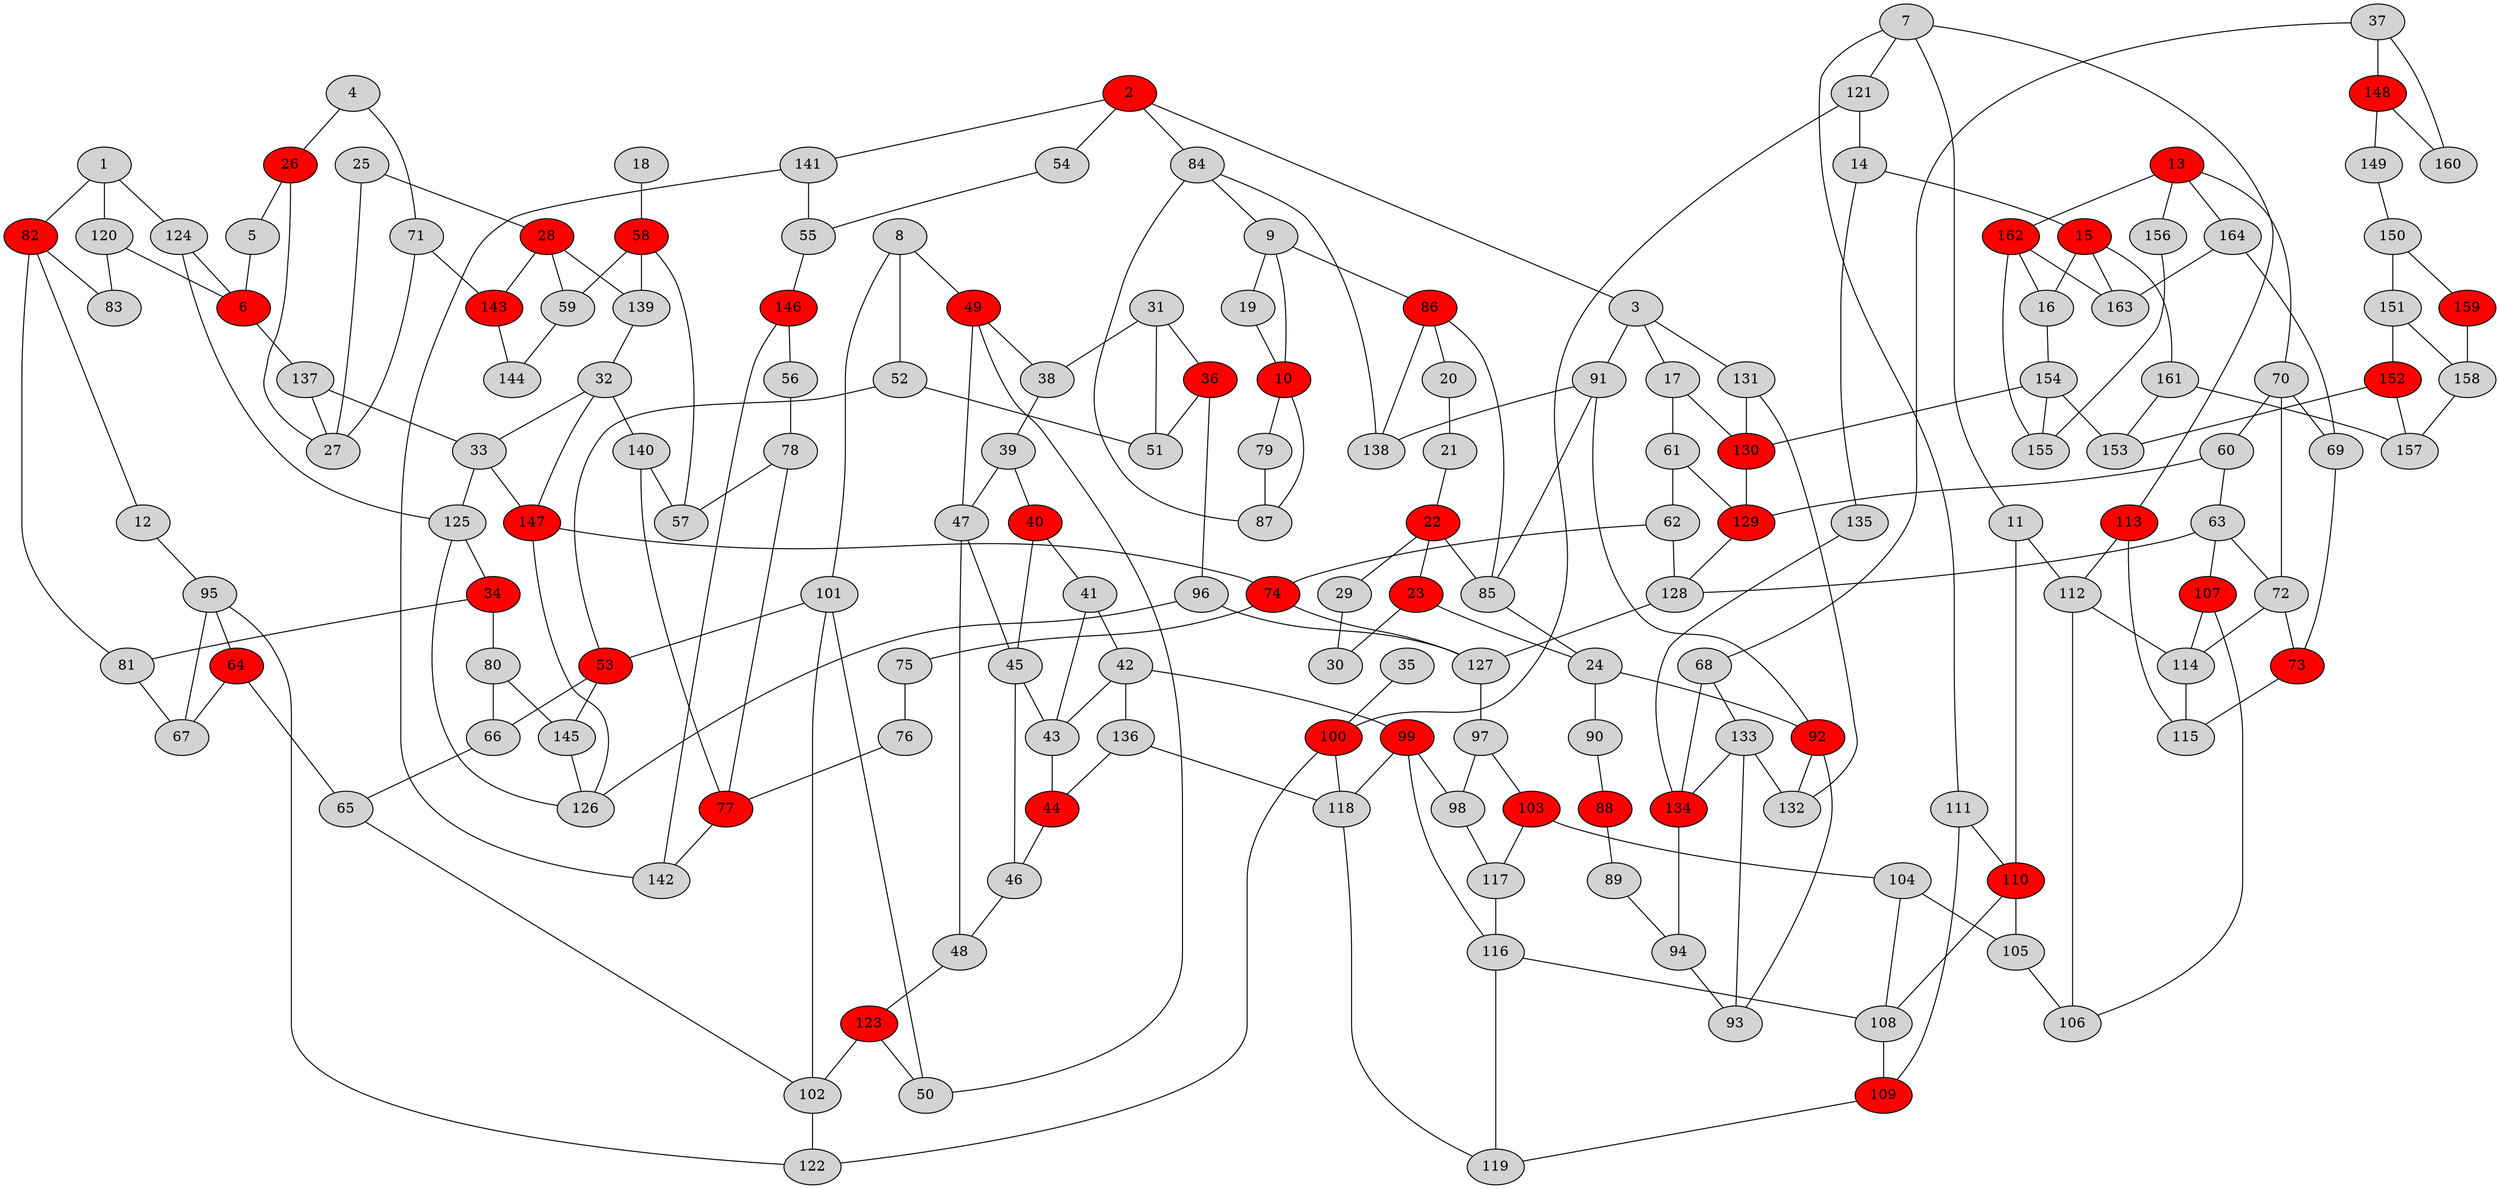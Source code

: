graph {
	1 [style=filled]
	82 [fillcolor=red style=filled]
	120 [style=filled]
	124 [style=filled]
	2 [fillcolor=red style=filled]
	141 [style=filled]
	84 [style=filled]
	3 [style=filled]
	54 [style=filled]
	91 [style=filled]
	131 [style=filled]
	17 [style=filled]
	4 [style=filled]
	71 [style=filled]
	26 [fillcolor=red style=filled]
	5 [style=filled]
	6 [fillcolor=red style=filled]
	137 [style=filled]
	7 [style=filled]
	111 [style=filled]
	113 [fillcolor=red style=filled]
	121 [style=filled]
	11 [style=filled]
	8 [style=filled]
	101 [style=filled]
	49 [fillcolor=red style=filled]
	52 [style=filled]
	9 [style=filled]
	19 [style=filled]
	10 [fillcolor=red style=filled]
	86 [fillcolor=red style=filled]
	79 [style=filled]
	87 [style=filled]
	110 [fillcolor=red style=filled]
	112 [style=filled]
	12 [style=filled]
	95 [style=filled]
	13 [fillcolor=red style=filled]
	70 [style=filled]
	156 [style=filled]
	162 [fillcolor=red style=filled]
	164 [style=filled]
	14 [style=filled]
	15 [fillcolor=red style=filled]
	135 [style=filled]
	161 [style=filled]
	163 [style=filled]
	16 [style=filled]
	154 [style=filled]
	61 [style=filled]
	130 [fillcolor=red style=filled]
	18 [style=filled]
	58 [fillcolor=red style=filled]
	20 [style=filled]
	21 [style=filled]
	22 [fillcolor=red style=filled]
	29 [style=filled]
	85 [style=filled]
	23 [fillcolor=red style=filled]
	30 [style=filled]
	24 [style=filled]
	90 [style=filled]
	92 [fillcolor=red style=filled]
	25 [style=filled]
	27 [style=filled]
	28 [fillcolor=red style=filled]
	143 [fillcolor=red style=filled]
	139 [style=filled]
	59 [style=filled]
	31 [style=filled]
	36 [fillcolor=red style=filled]
	38 [style=filled]
	51 [style=filled]
	32 [style=filled]
	33 [style=filled]
	147 [fillcolor=red style=filled]
	140 [style=filled]
	125 [style=filled]
	34 [fillcolor=red style=filled]
	80 [style=filled]
	81 [style=filled]
	35 [style=filled]
	100 [fillcolor=red style=filled]
	96 [style=filled]
	37 [style=filled]
	68 [style=filled]
	148 [fillcolor=red style=filled]
	160 [style=filled]
	39 [style=filled]
	40 [fillcolor=red style=filled]
	47 [style=filled]
	41 [style=filled]
	45 [style=filled]
	42 [style=filled]
	43 [style=filled]
	99 [fillcolor=red style=filled]
	136 [style=filled]
	44 [fillcolor=red style=filled]
	46 [style=filled]
	48 [style=filled]
	123 [fillcolor=red style=filled]
	50 [style=filled]
	53 [fillcolor=red style=filled]
	145 [style=filled]
	66 [style=filled]
	55 [style=filled]
	146 [fillcolor=red style=filled]
	56 [style=filled]
	78 [style=filled]
	57 [style=filled]
	144 [style=filled]
	60 [style=filled]
	63 [style=filled]
	129 [fillcolor=red style=filled]
	62 [style=filled]
	74 [fillcolor=red style=filled]
	128 [style=filled]
	72 [style=filled]
	107 [fillcolor=red style=filled]
	64 [fillcolor=red style=filled]
	65 [style=filled]
	67 [style=filled]
	102 [style=filled]
	133 [style=filled]
	134 [fillcolor=red style=filled]
	69 [style=filled]
	73 [fillcolor=red style=filled]
	114 [style=filled]
	115 [style=filled]
	75 [style=filled]
	127 [style=filled]
	76 [style=filled]
	77 [fillcolor=red style=filled]
	142 [style=filled]
	83 [style=filled]
	138 [style=filled]
	88 [fillcolor=red style=filled]
	89 [style=filled]
	94 [style=filled]
	93 [style=filled]
	132 [style=filled]
	122 [style=filled]
	126 [style=filled]
	97 [style=filled]
	98 [style=filled]
	103 [fillcolor=red style=filled]
	117 [style=filled]
	118 [style=filled]
	116 [style=filled]
	104 [style=filled]
	105 [style=filled]
	108 [style=filled]
	106 [style=filled]
	109 [fillcolor=red style=filled]
	119 [style=filled]
	149 [style=filled]
	150 [style=filled]
	151 [style=filled]
	159 [fillcolor=red style=filled]
	152 [fillcolor=red style=filled]
	158 [style=filled]
	153 [style=filled]
	157 [style=filled]
	155 [style=filled]
	1 -- 82
	1 -- 120
	1 -- 124
	82 -- 12
	82 -- 81
	82 -- 83
	120 -- 6
	120 -- 83
	124 -- 6
	124 -- 125
	2 -- 141
	2 -- 84
	2 -- 3
	2 -- 54
	141 -- 55
	141 -- 142
	84 -- 9
	84 -- 87
	84 -- 138
	3 -- 91
	3 -- 131
	3 -- 17
	54 -- 55
	91 -- 85
	91 -- 92
	91 -- 138
	131 -- 130
	131 -- 132
	17 -- 61
	17 -- 130
	4 -- 71
	4 -- 26
	71 -- 27
	71 -- 143
	26 -- 5
	26 -- 27
	5 -- 6
	6 -- 137
	137 -- 27
	137 -- 33
	7 -- 111
	7 -- 113
	7 -- 121
	7 -- 11
	111 -- 109
	111 -- 110
	113 -- 112
	113 -- 115
	121 -- 14
	121 -- 100
	11 -- 110
	11 -- 112
	8 -- 101
	8 -- 49
	8 -- 52
	101 -- 50
	101 -- 53
	101 -- 102
	49 -- 38
	49 -- 47
	49 -- 50
	52 -- 51
	52 -- 53
	9 -- 19
	9 -- 10
	9 -- 86
	19 -- 10
	10 -- 79
	10 -- 87
	86 -- 20
	86 -- 85
	86 -- 138
	79 -- 87
	110 -- 105
	110 -- 108
	112 -- 106
	112 -- 114
	12 -- 95
	95 -- 64
	95 -- 67
	95 -- 122
	13 -- 70
	13 -- 156
	13 -- 162
	13 -- 164
	70 -- 60
	70 -- 69
	70 -- 72
	156 -- 155
	162 -- 16
	162 -- 155
	162 -- 163
	164 -- 69
	164 -- 163
	14 -- 15
	14 -- 135
	15 -- 161
	15 -- 163
	15 -- 16
	135 -- 134
	161 -- 153
	161 -- 157
	16 -- 154
	154 -- 130
	154 -- 153
	154 -- 155
	61 -- 62
	61 -- 129
	130 -- 129
	18 -- 58
	58 -- 57
	58 -- 139
	58 -- 59
	20 -- 21
	21 -- 22
	22 -- 29
	22 -- 85
	22 -- 23
	29 -- 30
	85 -- 24
	23 -- 30
	23 -- 24
	24 -- 90
	24 -- 92
	90 -- 88
	92 -- 93
	92 -- 132
	25 -- 27
	25 -- 28
	28 -- 143
	28 -- 139
	28 -- 59
	143 -- 144
	139 -- 32
	59 -- 144
	31 -- 36
	31 -- 38
	31 -- 51
	36 -- 96
	36 -- 51
	38 -- 39
	32 -- 33
	32 -- 147
	32 -- 140
	33 -- 147
	33 -- 125
	147 -- 74
	147 -- 126
	140 -- 57
	140 -- 77
	125 -- 34
	125 -- 126
	34 -- 80
	34 -- 81
	80 -- 66
	80 -- 145
	81 -- 67
	35 -- 100
	100 -- 118
	100 -- 122
	96 -- 126
	96 -- 127
	37 -- 68
	37 -- 148
	37 -- 160
	68 -- 133
	68 -- 134
	148 -- 149
	148 -- 160
	39 -- 40
	39 -- 47
	40 -- 41
	40 -- 45
	47 -- 45
	47 -- 48
	41 -- 42
	41 -- 43
	45 -- 43
	45 -- 46
	42 -- 99
	42 -- 136
	42 -- 43
	43 -- 44
	99 -- 98
	99 -- 118
	99 -- 116
	136 -- 44
	136 -- 118
	44 -- 46
	46 -- 48
	48 -- 123
	123 -- 50
	123 -- 102
	53 -- 145
	53 -- 66
	145 -- 126
	66 -- 65
	55 -- 146
	146 -- 56
	146 -- 142
	56 -- 78
	78 -- 57
	78 -- 77
	60 -- 63
	60 -- 129
	63 -- 72
	63 -- 107
	63 -- 128
	129 -- 128
	62 -- 74
	62 -- 128
	74 -- 75
	74 -- 127
	128 -- 127
	72 -- 73
	72 -- 114
	107 -- 106
	107 -- 114
	64 -- 65
	64 -- 67
	65 -- 102
	102 -- 122
	133 -- 93
	133 -- 132
	133 -- 134
	134 -- 94
	69 -- 73
	73 -- 115
	114 -- 115
	75 -- 76
	127 -- 97
	76 -- 77
	77 -- 142
	88 -- 89
	89 -- 94
	94 -- 93
	97 -- 98
	97 -- 103
	98 -- 117
	103 -- 104
	103 -- 117
	117 -- 116
	118 -- 119
	116 -- 108
	116 -- 119
	104 -- 105
	104 -- 108
	105 -- 106
	108 -- 109
	109 -- 119
	149 -- 150
	150 -- 151
	150 -- 159
	151 -- 152
	151 -- 158
	159 -- 158
	152 -- 153
	152 -- 157
	158 -- 157
}
